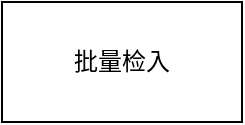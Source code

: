 <mxfile version="24.4.14" type="github">
  <diagram name="第 1 页" id="KDsxGl1fq4lFFDoglSv8">
    <mxGraphModel dx="1863" dy="555" grid="1" gridSize="10" guides="1" tooltips="1" connect="1" arrows="1" fold="1" page="1" pageScale="1" pageWidth="827" pageHeight="1169" math="0" shadow="0">
      <root>
        <mxCell id="0" />
        <mxCell id="1" parent="0" />
        <mxCell id="9zO-XzP03Kmli_csOhuw-1" value="批量检入" style="rounded=0;whiteSpace=wrap;html=1;" vertex="1" parent="1">
          <mxGeometry x="-60" y="70" width="120" height="60" as="geometry" />
        </mxCell>
      </root>
    </mxGraphModel>
  </diagram>
</mxfile>
